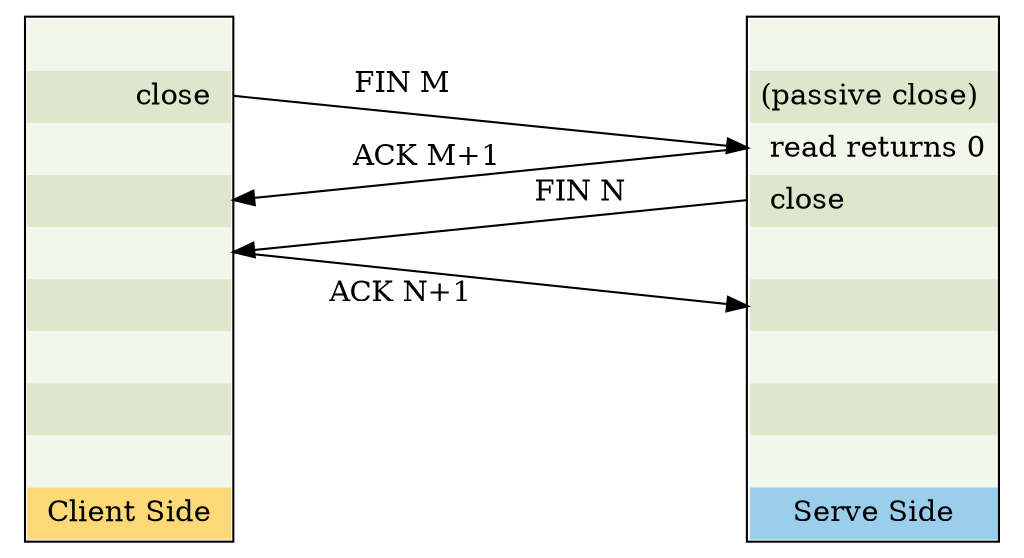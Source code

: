 digraph structs {
    splines=false;
    node[shape=plaintext];

    struct_c[label=<
             <table border="1" cellborder="0" cellspacing="0" cellpadding="5" >
             <tr><td port="f0"  bgcolor="#F2F6EB" align="right"> </td></tr>
             <tr><td port="f1"  bgcolor="#DEE6CC" align="right">close </td></tr>
             <tr><td port="f2"  bgcolor="#F2F6EB" align="right"> </td></tr>
             <tr><td port="f3"  bgcolor="#DEE6CC" align="right"> </td></tr>
             <tr><td port="f4"  bgcolor="#F2F6EB" align="right"> </td></tr>
             <tr><td port="f5"  bgcolor="#DEE6CC" align="right"> </td></tr>
             <tr><td port="f6"  bgcolor="#F2F6EB" align="right"> </td></tr>
             <tr><td port="f7"  bgcolor="#DEE6CC" align="right"> </td></tr>
             <tr><td port="f10" bgcolor="#F2F6EB" align="right"> </td></tr>
             <tr><td port="f11" bgcolor="#FCD975"> Client Side </td></tr>
             </table>
             >];
    struct_s[label=<
             <table border="1" cellborder="0" cellspacing="0" cellpadding="5" >
             <tr><td port="f0"  bgcolor="#F2F6EB"> </td></tr>
             <tr><td port="f1"  bgcolor="#DEE6CC" align="left">(passive close) </td></tr>
             <tr><td port="f2"  bgcolor="#F2F6EB" align="left"> read returns 0</td></tr>
             <tr><td port="f3"  bgcolor="#DEE6CC" align="left"> close</td></tr>
             <tr><td port="f4"  bgcolor="#F2F6EB" align="left"> </td></tr>
             <tr><td port="f5"  bgcolor="#DEE6CC" align="left"> </td></tr>
             <tr><td port="f6"  bgcolor="#F2F6EB" align="left"> </td></tr>
             <tr><td port="f9"  bgcolor="#DEE6CC" align="left"> </td></tr>
             <tr><td port="f10" bgcolor="#F2F6EB" align="left"> </td></tr>
             <tr><td port="f11" bgcolor="#9ACEEB" > Serve Side </td></tr>
             </table>
             >];
    struct_c:f1 -> struct_s:f2[label="         FIN M                            "]; 
    struct_s:f2 -> struct_c:f3[xlabel="ACK M+1"];                            
    struct_s:f3 -> struct_c:f4[label="                            FIN N         "]; 
    struct_c:f4 -> struct_s:f5[xlabel="         ACK N+1                          "]; 


    {rank=same struct_c struct_s}

}
